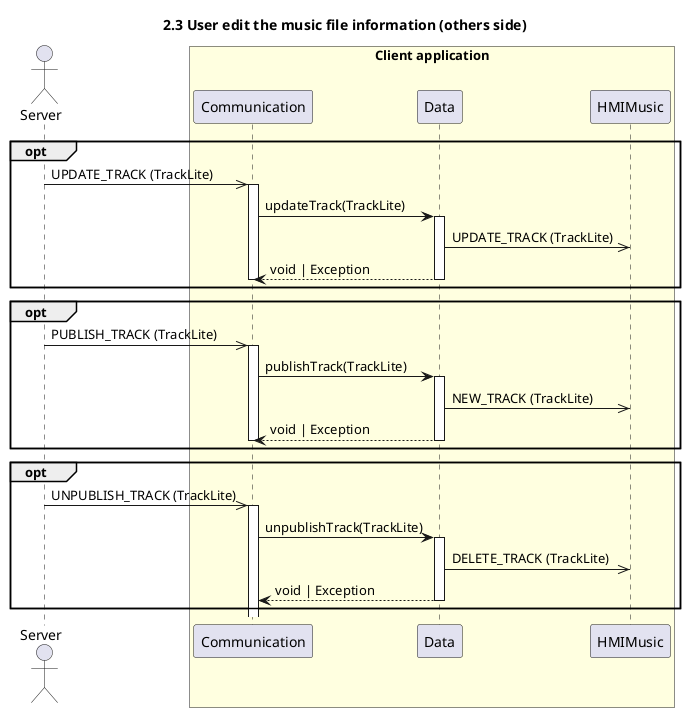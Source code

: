 @startuml 2.3 User edit the music file information (others side)
title 2.3 User edit the music file information (others side)

actor "Server" as server
box "Client application" #LightYellow
    participant "Communication" as com
    participant "Data" as data
    participant "HMIMusic" as hmi
end box

opt 
    server ->> com++:  UPDATE_TRACK (TrackLite) 
    com -> data++: updateTrack(TrackLite)
    data->>hmi: UPDATE_TRACK (TrackLite) 
    return void | Exception
    deactivate com
end

opt 
    server ->> com++:  PUBLISH_TRACK (TrackLite) 
    com -> data++: publishTrack(TrackLite)
    data->>hmi: NEW_TRACK (TrackLite) 
    return void | Exception
    deactivate com
end

opt 
    server ->> com++:  UNPUBLISH_TRACK (TrackLite) 
    com -> data++: unpublishTrack(TrackLite)
    data->>hmi: DELETE_TRACK (TrackLite) 
    return void | Exception
end

@enduml